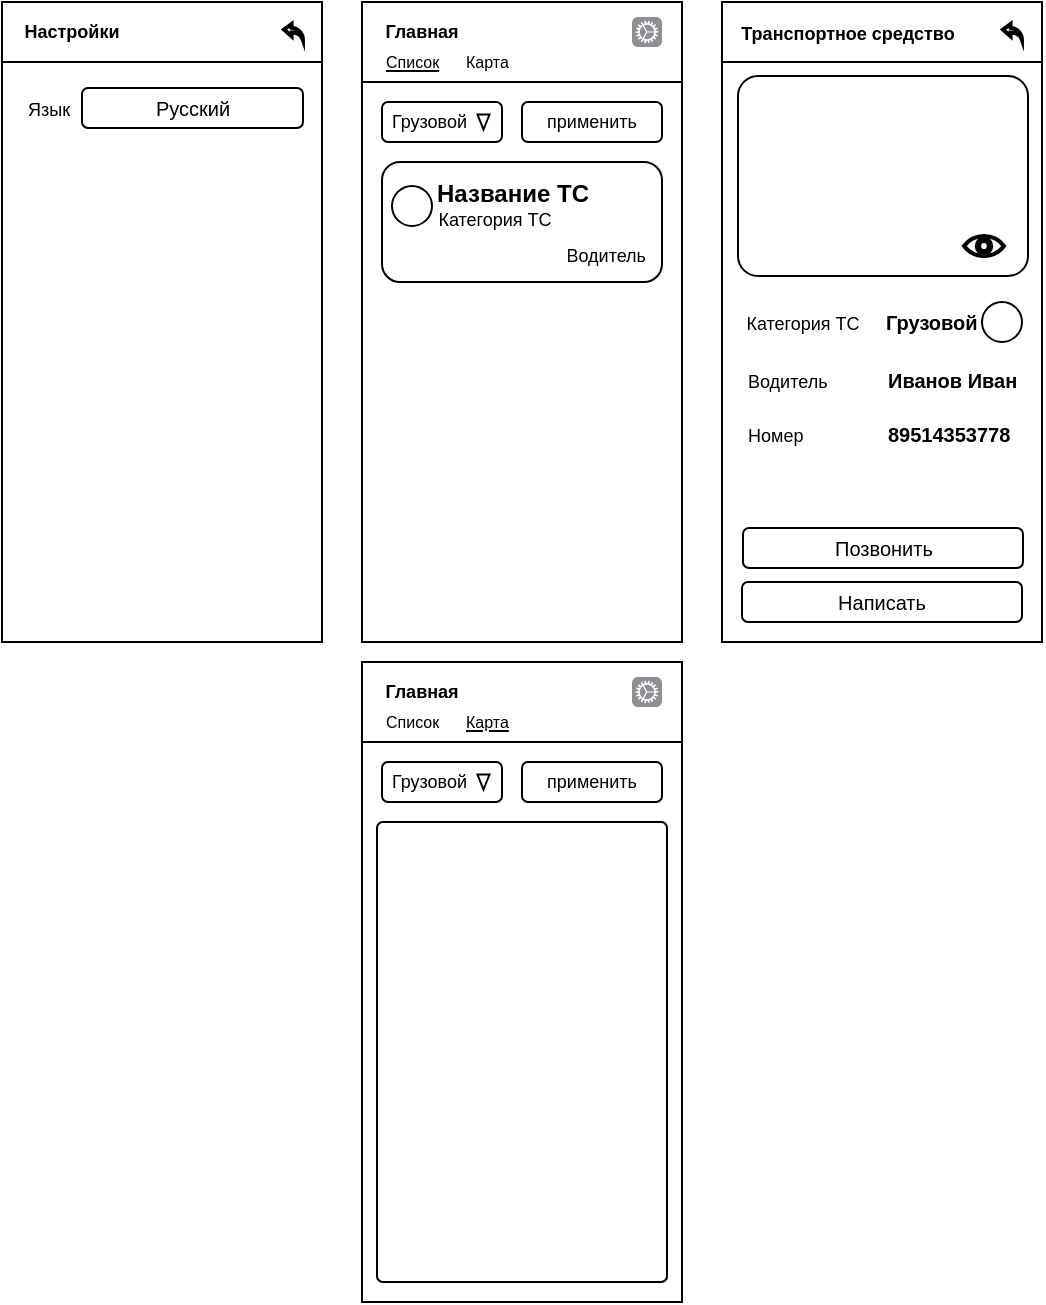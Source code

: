 <mxfile version="18.0.4" type="device"><diagram id="S_nbY3qwsB5HpWnuqhhH" name="Страница 1"><mxGraphModel dx="1038" dy="641" grid="1" gridSize="10" guides="1" tooltips="1" connect="1" arrows="1" fold="1" page="1" pageScale="1" pageWidth="827" pageHeight="1169" math="0" shadow="0"><root><mxCell id="0"/><mxCell id="1" parent="0"/><mxCell id="AJ0BCs4RfBgm0ikuZDhq-1" value="" style="rounded=0;whiteSpace=wrap;html=1;" parent="1" vertex="1"><mxGeometry x="310" y="40" width="160" height="320" as="geometry"/></mxCell><mxCell id="AJ0BCs4RfBgm0ikuZDhq-6" value="" style="rounded=0;whiteSpace=wrap;html=1;fontSize=9;" parent="1" vertex="1"><mxGeometry x="310" y="40" width="160" height="40" as="geometry"/></mxCell><mxCell id="AJ0BCs4RfBgm0ikuZDhq-7" value="&lt;b&gt;Главная&lt;/b&gt;" style="text;html=1;strokeColor=none;fillColor=none;align=center;verticalAlign=middle;whiteSpace=wrap;rounded=0;fontSize=9;" parent="1" vertex="1"><mxGeometry x="310" y="40" width="60" height="30" as="geometry"/></mxCell><mxCell id="AJ0BCs4RfBgm0ikuZDhq-8" value="" style="group" parent="1" vertex="1" connectable="0"><mxGeometry x="320" y="120" width="140" height="60" as="geometry"/></mxCell><mxCell id="AJ0BCs4RfBgm0ikuZDhq-2" value="" style="rounded=1;whiteSpace=wrap;html=1;" parent="AJ0BCs4RfBgm0ikuZDhq-8" vertex="1"><mxGeometry width="140" height="60" as="geometry"/></mxCell><mxCell id="AJ0BCs4RfBgm0ikuZDhq-3" value="&lt;b&gt;Название ТС&lt;/b&gt;" style="text;html=1;align=center;verticalAlign=middle;resizable=0;points=[];autosize=1;strokeColor=none;fillColor=none;" parent="AJ0BCs4RfBgm0ikuZDhq-8" vertex="1"><mxGeometry x="20" y="6" width="90" height="20" as="geometry"/></mxCell><mxCell id="AJ0BCs4RfBgm0ikuZDhq-4" value="&lt;font style=&quot;font-size: 9px;&quot;&gt;Водитель&lt;/font&gt;" style="text;html=1;align=right;verticalAlign=middle;resizable=0;points=[];autosize=1;strokeColor=none;fillColor=none;" parent="AJ0BCs4RfBgm0ikuZDhq-8" vertex="1"><mxGeometry x="73" y="36" width="60" height="20" as="geometry"/></mxCell><mxCell id="AJ0BCs4RfBgm0ikuZDhq-5" value="Категория ТС" style="text;html=1;align=center;verticalAlign=middle;resizable=0;points=[];autosize=1;strokeColor=none;fillColor=none;fontSize=9;" parent="AJ0BCs4RfBgm0ikuZDhq-8" vertex="1"><mxGeometry x="21" y="19" width="70" height="20" as="geometry"/></mxCell><mxCell id="AJ0BCs4RfBgm0ikuZDhq-18" value="" style="ellipse;whiteSpace=wrap;html=1;aspect=fixed;fontSize=8;" parent="AJ0BCs4RfBgm0ikuZDhq-8" vertex="1"><mxGeometry x="5" y="12" width="20" height="20" as="geometry"/></mxCell><mxCell id="AJ0BCs4RfBgm0ikuZDhq-9" value="Грузовой&amp;nbsp; &amp;nbsp; &amp;nbsp;" style="rounded=1;whiteSpace=wrap;html=1;fontSize=9;" parent="1" vertex="1"><mxGeometry x="320" y="90" width="60" height="20" as="geometry"/></mxCell><mxCell id="AJ0BCs4RfBgm0ikuZDhq-13" value="" style="html=1;shadow=0;dashed=0;align=center;verticalAlign=middle;shape=mxgraph.arrows2.arrow;dy=0;dx=30;notch=0;fontSize=9;rotation=90;" parent="1" vertex="1"><mxGeometry x="367" y="97" width="7.5" height="6" as="geometry"/></mxCell><mxCell id="AJ0BCs4RfBgm0ikuZDhq-14" value="применить" style="rounded=1;whiteSpace=wrap;html=1;fontSize=9;" parent="1" vertex="1"><mxGeometry x="390" y="90" width="70" height="20" as="geometry"/></mxCell><mxCell id="AJ0BCs4RfBgm0ikuZDhq-16" value="&lt;font style=&quot;font-size: 8px;&quot;&gt;&lt;u&gt;Список&lt;/u&gt;&lt;/font&gt;" style="text;html=1;strokeColor=none;fillColor=none;align=left;verticalAlign=middle;whiteSpace=wrap;rounded=0;fontSize=9;" parent="1" vertex="1"><mxGeometry x="320" y="60" width="30" height="20" as="geometry"/></mxCell><mxCell id="AJ0BCs4RfBgm0ikuZDhq-17" value="&lt;font style=&quot;font-size: 8px;&quot;&gt;Карта&lt;/font&gt;" style="text;html=1;strokeColor=none;fillColor=none;align=left;verticalAlign=middle;whiteSpace=wrap;rounded=0;fontSize=9;" parent="1" vertex="1"><mxGeometry x="360" y="60" width="30" height="20" as="geometry"/></mxCell><mxCell id="AJ0BCs4RfBgm0ikuZDhq-19" value="" style="html=1;strokeWidth=1;shadow=0;dashed=0;shape=mxgraph.ios7.misc.settings;fillColor=#8F8E94;strokeColor=none;buttonText=;strokeColor2=#222222;fontColor=#222222;fontSize=8;verticalLabelPosition=bottom;verticalAlign=top;align=center;sketch=0;" parent="1" vertex="1"><mxGeometry x="445" y="47.5" width="15" height="15" as="geometry"/></mxCell><mxCell id="AJ0BCs4RfBgm0ikuZDhq-20" value="" style="rounded=0;whiteSpace=wrap;html=1;" parent="1" vertex="1"><mxGeometry x="490" y="40" width="160" height="320" as="geometry"/></mxCell><mxCell id="AJ0BCs4RfBgm0ikuZDhq-21" value="" style="rounded=0;whiteSpace=wrap;html=1;fontSize=9;" parent="1" vertex="1"><mxGeometry x="490" y="40" width="160" height="30" as="geometry"/></mxCell><mxCell id="AJ0BCs4RfBgm0ikuZDhq-22" value="&lt;b&gt;Транспортное средство&lt;/b&gt;" style="text;html=1;strokeColor=none;fillColor=none;align=center;verticalAlign=middle;whiteSpace=wrap;rounded=0;fontSize=9;" parent="1" vertex="1"><mxGeometry x="498" y="41" width="110" height="30" as="geometry"/></mxCell><mxCell id="AJ0BCs4RfBgm0ikuZDhq-42" value="Категория ТС" style="text;html=1;align=center;verticalAlign=middle;resizable=0;points=[];autosize=1;strokeColor=none;fillColor=none;fontSize=9;" parent="1" vertex="1"><mxGeometry x="495" y="191" width="70" height="20" as="geometry"/></mxCell><mxCell id="AJ0BCs4RfBgm0ikuZDhq-43" value="" style="rounded=1;whiteSpace=wrap;html=1;fontSize=8;arcSize=10;" parent="1" vertex="1"><mxGeometry x="498" y="77" width="145" height="100" as="geometry"/></mxCell><mxCell id="AJ0BCs4RfBgm0ikuZDhq-44" value="" style="ellipse;whiteSpace=wrap;html=1;aspect=fixed;fontSize=8;" parent="1" vertex="1"><mxGeometry x="620" y="190" width="20" height="20" as="geometry"/></mxCell><mxCell id="AJ0BCs4RfBgm0ikuZDhq-45" value="&lt;font style=&quot;font-size: 9px;&quot;&gt;Водитель&lt;/font&gt;" style="text;html=1;align=left;verticalAlign=middle;resizable=0;points=[];autosize=1;strokeColor=none;fillColor=none;" parent="1" vertex="1"><mxGeometry x="501" y="219" width="60" height="20" as="geometry"/></mxCell><mxCell id="AJ0BCs4RfBgm0ikuZDhq-46" value="&lt;font size=&quot;1&quot;&gt;&lt;b&gt;Иванов Иван&lt;/b&gt;&lt;/font&gt;" style="text;html=1;align=left;verticalAlign=middle;resizable=0;points=[];autosize=1;strokeColor=none;fillColor=none;" parent="1" vertex="1"><mxGeometry x="571" y="219" width="80" height="20" as="geometry"/></mxCell><mxCell id="AJ0BCs4RfBgm0ikuZDhq-47" value="&lt;font style=&quot;font-size: 9px;&quot;&gt;Номер&lt;/font&gt;" style="text;html=1;align=left;verticalAlign=middle;resizable=0;points=[];autosize=1;strokeColor=none;fillColor=none;" parent="1" vertex="1"><mxGeometry x="501" y="246" width="40" height="20" as="geometry"/></mxCell><mxCell id="AJ0BCs4RfBgm0ikuZDhq-48" value="&lt;font size=&quot;1&quot;&gt;&lt;b&gt;89514353778&lt;/b&gt;&lt;/font&gt;" style="text;html=1;align=left;verticalAlign=middle;resizable=0;points=[];autosize=1;strokeColor=none;fillColor=none;" parent="1" vertex="1"><mxGeometry x="571" y="246" width="80" height="20" as="geometry"/></mxCell><mxCell id="AJ0BCs4RfBgm0ikuZDhq-49" value="&lt;font style=&quot;font-size: 10px;&quot;&gt;Позвонить&lt;/font&gt;" style="rounded=1;whiteSpace=wrap;html=1;fontSize=8;" parent="1" vertex="1"><mxGeometry x="500.5" y="303" width="140" height="20" as="geometry"/></mxCell><mxCell id="AJ0BCs4RfBgm0ikuZDhq-50" value="&lt;font style=&quot;font-size: 10px;&quot;&gt;Написать&lt;/font&gt;" style="rounded=1;whiteSpace=wrap;html=1;fontSize=8;" parent="1" vertex="1"><mxGeometry x="500" y="330" width="140" height="20" as="geometry"/></mxCell><mxCell id="AJ0BCs4RfBgm0ikuZDhq-51" value="" style="html=1;verticalLabelPosition=bottom;align=center;labelBackgroundColor=#ffffff;verticalAlign=top;strokeWidth=2;strokeColor=#000000;shadow=0;dashed=0;shape=mxgraph.ios7.icons.eye;fontSize=10;" parent="1" vertex="1"><mxGeometry x="611" y="157" width="20" height="10" as="geometry"/></mxCell><mxCell id="AJ0BCs4RfBgm0ikuZDhq-52" value="" style="rounded=0;whiteSpace=wrap;html=1;" parent="1" vertex="1"><mxGeometry x="130" y="40" width="160" height="320" as="geometry"/></mxCell><mxCell id="AJ0BCs4RfBgm0ikuZDhq-53" value="" style="rounded=0;whiteSpace=wrap;html=1;fontSize=9;" parent="1" vertex="1"><mxGeometry x="130" y="40" width="160" height="30" as="geometry"/></mxCell><mxCell id="AJ0BCs4RfBgm0ikuZDhq-54" value="&lt;b&gt;Настройки&lt;/b&gt;" style="text;html=1;strokeColor=none;fillColor=none;align=center;verticalAlign=middle;whiteSpace=wrap;rounded=0;fontSize=9;" parent="1" vertex="1"><mxGeometry x="135" y="40" width="60" height="30" as="geometry"/></mxCell><mxCell id="AJ0BCs4RfBgm0ikuZDhq-60" value="&lt;font style=&quot;font-size: 9px;&quot;&gt;Язык&lt;/font&gt;" style="text;html=1;align=left;verticalAlign=middle;resizable=0;points=[];autosize=1;strokeColor=none;fillColor=none;" parent="1" vertex="1"><mxGeometry x="140.5" y="83" width="40" height="20" as="geometry"/></mxCell><mxCell id="AJ0BCs4RfBgm0ikuZDhq-64" value="&lt;font style=&quot;font-size: 10px;&quot;&gt;Русский&lt;/font&gt;" style="rounded=1;whiteSpace=wrap;html=1;fontSize=8;" parent="1" vertex="1"><mxGeometry x="170" y="83" width="110.5" height="20" as="geometry"/></mxCell><mxCell id="AJ0BCs4RfBgm0ikuZDhq-68" value="" style="html=1;verticalLabelPosition=bottom;align=center;labelBackgroundColor=#ffffff;verticalAlign=top;strokeWidth=2;strokeColor=#000000;shadow=0;dashed=0;shape=mxgraph.ios7.icons.back;fontSize=10;" parent="1" vertex="1"><mxGeometry x="271" y="50.96" width="9.5" height="8.08" as="geometry"/></mxCell><mxCell id="AJ0BCs4RfBgm0ikuZDhq-69" value="" style="html=1;verticalLabelPosition=bottom;align=center;labelBackgroundColor=#ffffff;verticalAlign=top;strokeWidth=2;strokeColor=#000000;shadow=0;dashed=0;shape=mxgraph.ios7.icons.back;fontSize=10;" parent="1" vertex="1"><mxGeometry x="630.5" y="50.96" width="9.5" height="8.08" as="geometry"/></mxCell><mxCell id="AJ0BCs4RfBgm0ikuZDhq-70" value="" style="rounded=0;whiteSpace=wrap;html=1;" parent="1" vertex="1"><mxGeometry x="310" y="370" width="160" height="320" as="geometry"/></mxCell><mxCell id="AJ0BCs4RfBgm0ikuZDhq-71" value="" style="rounded=0;whiteSpace=wrap;html=1;fontSize=9;" parent="1" vertex="1"><mxGeometry x="310" y="370" width="160" height="40" as="geometry"/></mxCell><mxCell id="AJ0BCs4RfBgm0ikuZDhq-72" value="&lt;b&gt;Главная&lt;/b&gt;" style="text;html=1;strokeColor=none;fillColor=none;align=center;verticalAlign=middle;whiteSpace=wrap;rounded=0;fontSize=9;" parent="1" vertex="1"><mxGeometry x="310" y="370" width="60" height="30" as="geometry"/></mxCell><mxCell id="AJ0BCs4RfBgm0ikuZDhq-79" value="Грузовой&amp;nbsp; &amp;nbsp; &amp;nbsp;" style="rounded=1;whiteSpace=wrap;html=1;fontSize=9;" parent="1" vertex="1"><mxGeometry x="320" y="420" width="60" height="20" as="geometry"/></mxCell><mxCell id="AJ0BCs4RfBgm0ikuZDhq-80" value="" style="html=1;shadow=0;dashed=0;align=center;verticalAlign=middle;shape=mxgraph.arrows2.arrow;dy=0;dx=30;notch=0;fontSize=9;rotation=90;" parent="1" vertex="1"><mxGeometry x="367" y="427" width="7.5" height="6" as="geometry"/></mxCell><mxCell id="AJ0BCs4RfBgm0ikuZDhq-81" value="применить" style="rounded=1;whiteSpace=wrap;html=1;fontSize=9;" parent="1" vertex="1"><mxGeometry x="390" y="420" width="70" height="20" as="geometry"/></mxCell><mxCell id="AJ0BCs4RfBgm0ikuZDhq-82" value="&lt;font style=&quot;font-size: 8px;&quot;&gt;Список&lt;/font&gt;" style="text;html=1;strokeColor=none;fillColor=none;align=left;verticalAlign=middle;whiteSpace=wrap;rounded=0;fontSize=9;" parent="1" vertex="1"><mxGeometry x="320" y="390" width="30" height="20" as="geometry"/></mxCell><mxCell id="AJ0BCs4RfBgm0ikuZDhq-83" value="&lt;font style=&quot;font-size: 8px;&quot;&gt;&lt;u&gt;Карта&lt;/u&gt;&lt;/font&gt;" style="text;html=1;strokeColor=none;fillColor=none;align=left;verticalAlign=middle;whiteSpace=wrap;rounded=0;fontSize=9;" parent="1" vertex="1"><mxGeometry x="360" y="390" width="30" height="20" as="geometry"/></mxCell><mxCell id="AJ0BCs4RfBgm0ikuZDhq-84" value="" style="html=1;strokeWidth=1;shadow=0;dashed=0;shape=mxgraph.ios7.misc.settings;fillColor=#8F8E94;strokeColor=none;buttonText=;strokeColor2=#222222;fontColor=#222222;fontSize=8;verticalLabelPosition=bottom;verticalAlign=top;align=center;sketch=0;" parent="1" vertex="1"><mxGeometry x="445" y="377.5" width="15" height="15" as="geometry"/></mxCell><mxCell id="AJ0BCs4RfBgm0ikuZDhq-85" value="" style="rounded=1;whiteSpace=wrap;html=1;fontSize=8;arcSize=2;" parent="1" vertex="1"><mxGeometry x="317.5" y="450" width="145" height="230" as="geometry"/></mxCell><mxCell id="TXMw3BnBoNbA3umEfCCI-1" value="&lt;font size=&quot;1&quot;&gt;&lt;b&gt;Грузовой&lt;/b&gt;&lt;/font&gt;" style="text;html=1;align=left;verticalAlign=middle;resizable=0;points=[];autosize=1;strokeColor=none;fillColor=none;" parent="1" vertex="1"><mxGeometry x="569.5" y="190" width="60" height="20" as="geometry"/></mxCell></root></mxGraphModel></diagram></mxfile>
